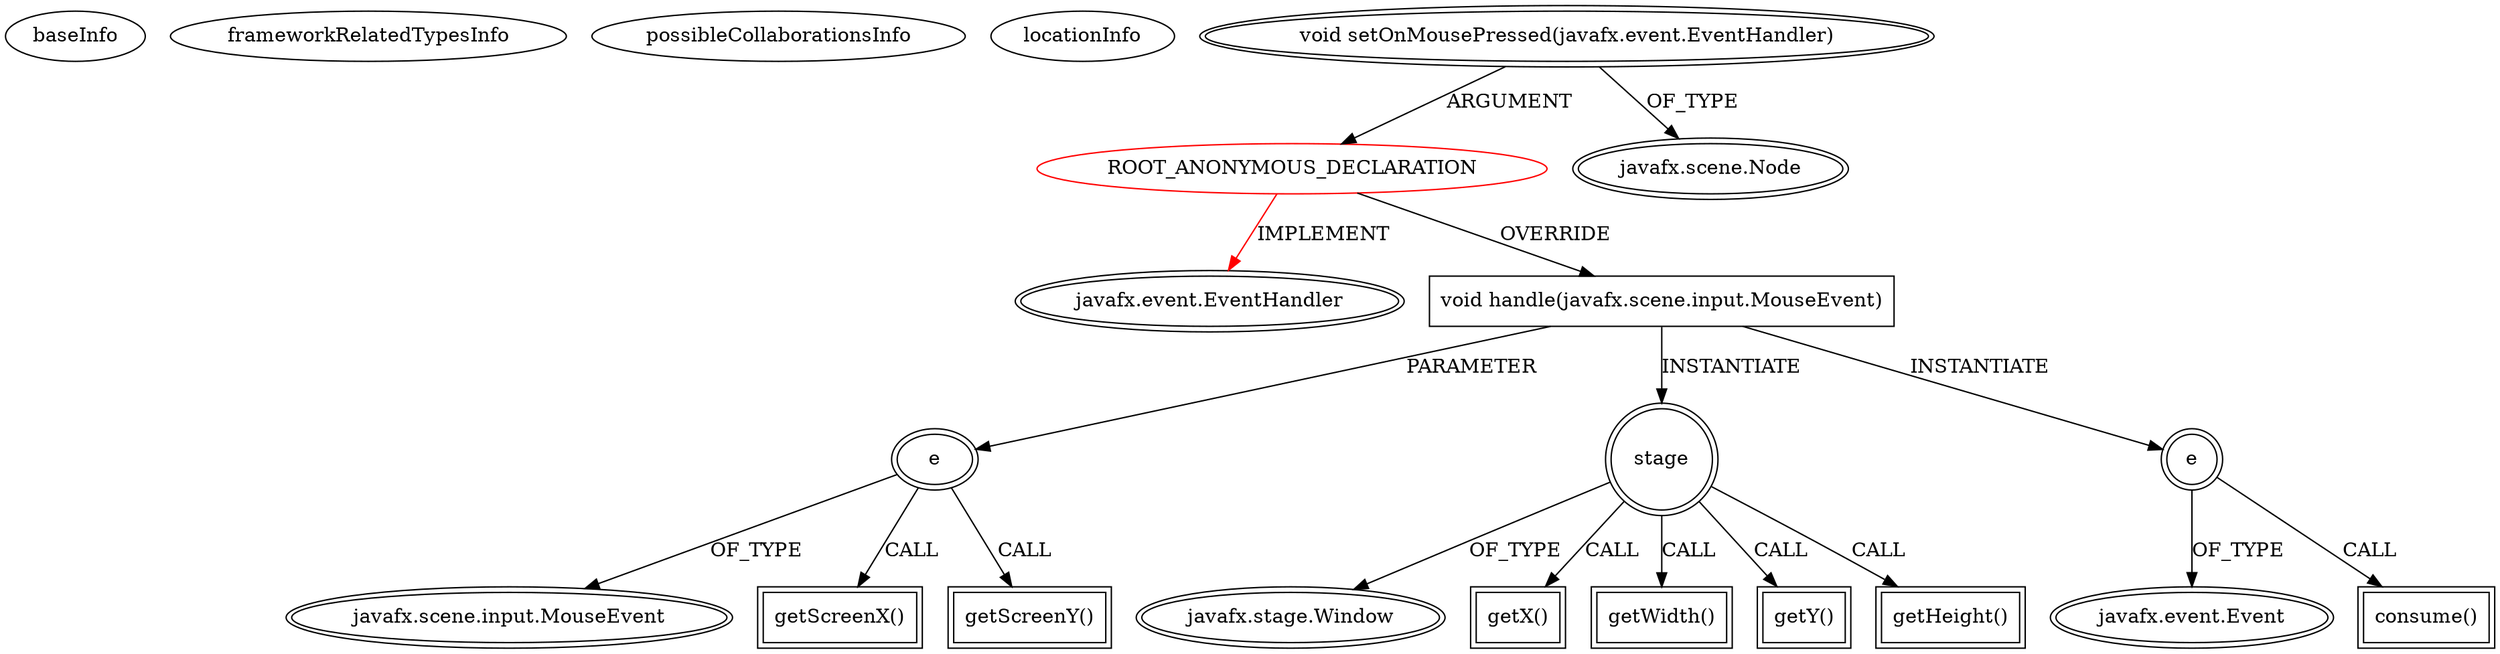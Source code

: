 digraph {
baseInfo[graphId=797,category="extension_graph",isAnonymous=true,possibleRelation=false]
frameworkRelatedTypesInfo[0="javafx.event.EventHandler"]
possibleCollaborationsInfo[]
locationInfo[projectName="LichuanLu-ShunUI-FX",filePath="/LichuanLu-ShunUI-FX/ShunUI-FX-master/src/view/WindowResizeButton.java",contextSignature="void WindowResizeButton(javafx.stage.Stage,double,double)",graphId="797"]
0[label="ROOT_ANONYMOUS_DECLARATION",vertexType="ROOT_ANONYMOUS_DECLARATION",isFrameworkType=false,color=red]
1[label="javafx.event.EventHandler",vertexType="FRAMEWORK_INTERFACE_TYPE",isFrameworkType=true,peripheries=2]
2[label="void setOnMousePressed(javafx.event.EventHandler)",vertexType="OUTSIDE_CALL",isFrameworkType=true,peripheries=2]
3[label="javafx.scene.Node",vertexType="FRAMEWORK_CLASS_TYPE",isFrameworkType=true,peripheries=2]
4[label="void handle(javafx.scene.input.MouseEvent)",vertexType="OVERRIDING_METHOD_DECLARATION",isFrameworkType=false,shape=box]
5[label="e",vertexType="PARAMETER_DECLARATION",isFrameworkType=true,peripheries=2]
6[label="javafx.scene.input.MouseEvent",vertexType="FRAMEWORK_CLASS_TYPE",isFrameworkType=true,peripheries=2]
7[label="stage",vertexType="VARIABLE_EXPRESION",isFrameworkType=true,peripheries=2,shape=circle]
9[label="javafx.stage.Window",vertexType="FRAMEWORK_CLASS_TYPE",isFrameworkType=true,peripheries=2]
8[label="getX()",vertexType="INSIDE_CALL",isFrameworkType=true,peripheries=2,shape=box]
11[label="getWidth()",vertexType="INSIDE_CALL",isFrameworkType=true,peripheries=2,shape=box]
13[label="getScreenX()",vertexType="INSIDE_CALL",isFrameworkType=true,peripheries=2,shape=box]
15[label="getY()",vertexType="INSIDE_CALL",isFrameworkType=true,peripheries=2,shape=box]
17[label="getHeight()",vertexType="INSIDE_CALL",isFrameworkType=true,peripheries=2,shape=box]
19[label="getScreenY()",vertexType="INSIDE_CALL",isFrameworkType=true,peripheries=2,shape=box]
20[label="e",vertexType="VARIABLE_EXPRESION",isFrameworkType=true,peripheries=2,shape=circle]
22[label="javafx.event.Event",vertexType="FRAMEWORK_CLASS_TYPE",isFrameworkType=true,peripheries=2]
21[label="consume()",vertexType="INSIDE_CALL",isFrameworkType=true,peripheries=2,shape=box]
0->1[label="IMPLEMENT",color=red]
2->0[label="ARGUMENT"]
2->3[label="OF_TYPE"]
0->4[label="OVERRIDE"]
5->6[label="OF_TYPE"]
4->5[label="PARAMETER"]
4->7[label="INSTANTIATE"]
7->9[label="OF_TYPE"]
7->8[label="CALL"]
7->11[label="CALL"]
5->13[label="CALL"]
7->15[label="CALL"]
7->17[label="CALL"]
5->19[label="CALL"]
4->20[label="INSTANTIATE"]
20->22[label="OF_TYPE"]
20->21[label="CALL"]
}
